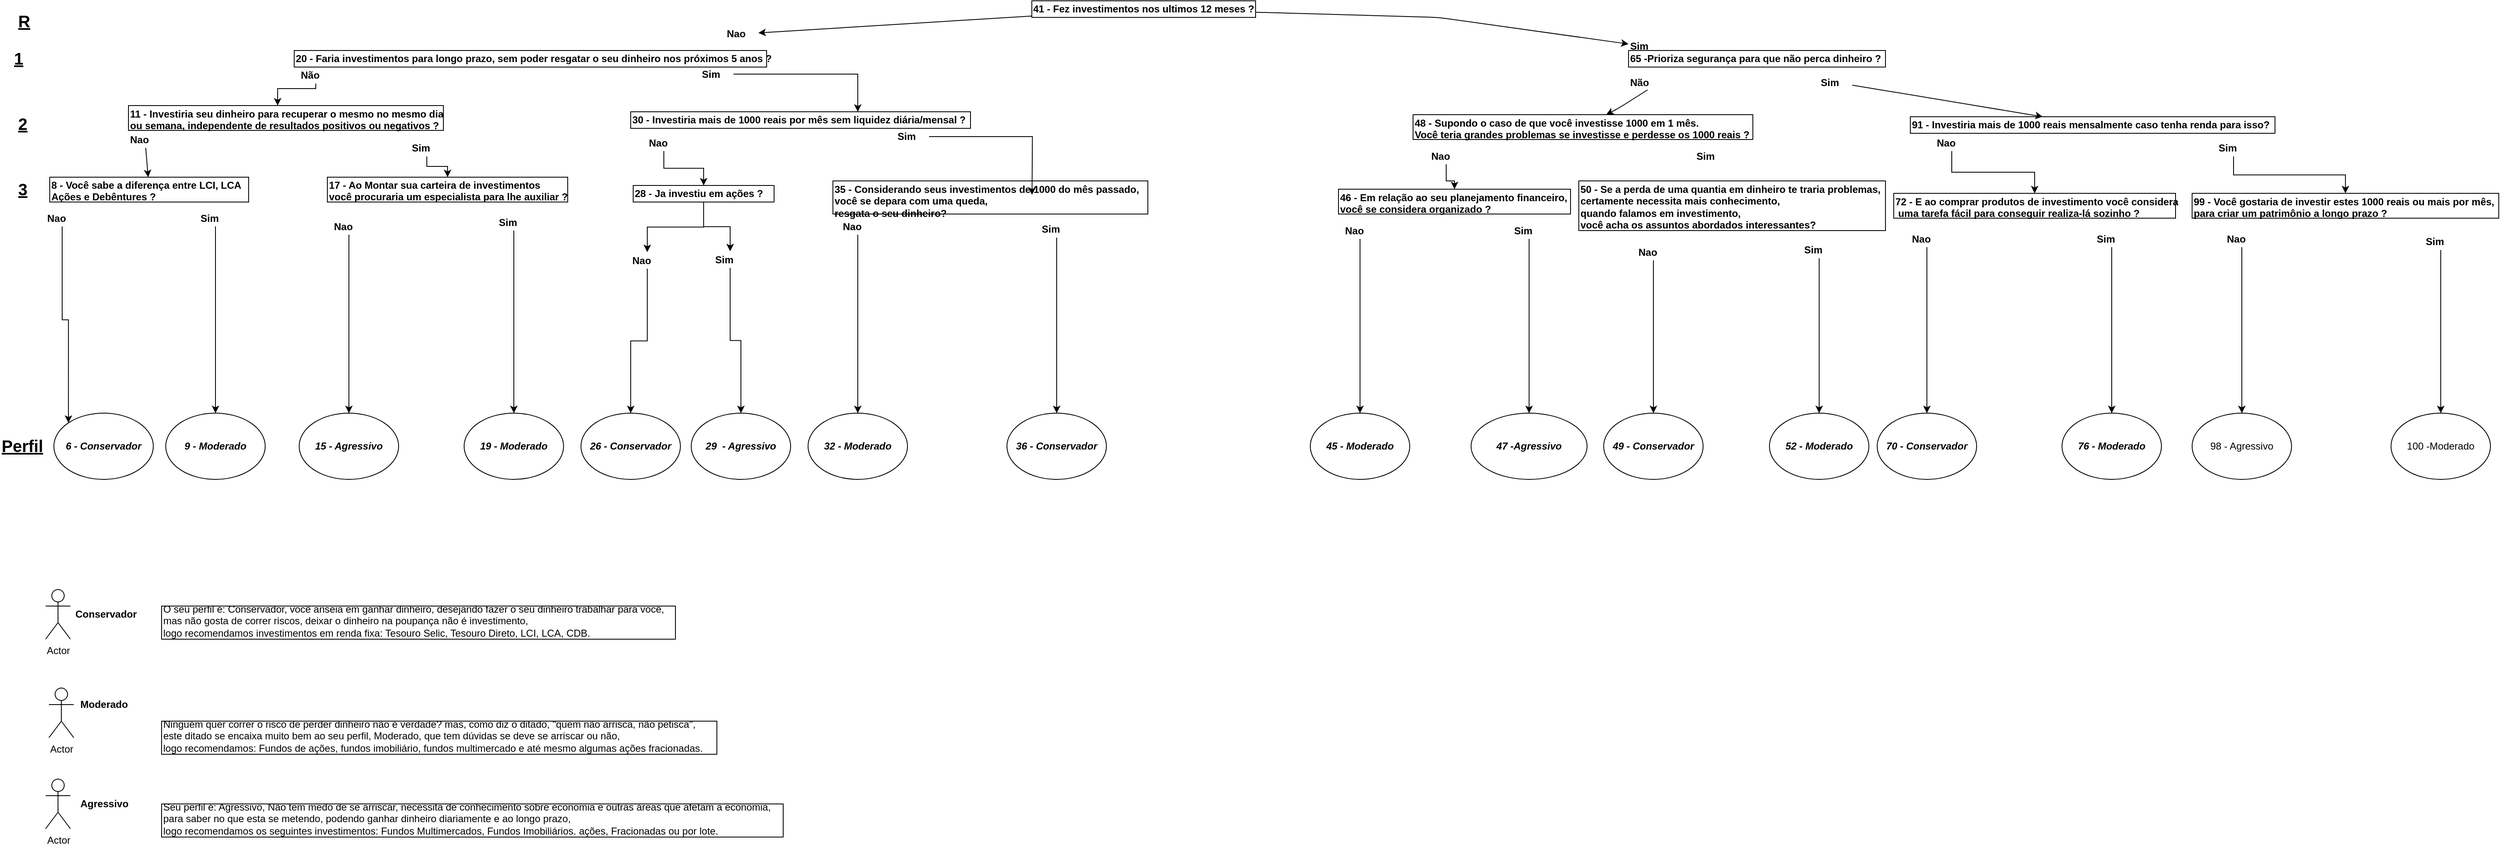 <mxfile version="12.2.7" type="device" pages="1"><diagram id="KDerakEoOM4nlkXJe_Xm" name="Page-1"><mxGraphModel dx="3207" dy="472" grid="1" gridSize="10" guides="1" tooltips="1" connect="1" arrows="1" fold="1" page="1" pageScale="1" pageWidth="827" pageHeight="1169" math="0" shadow="0"><root><mxCell id="0"/><mxCell id="1" parent="0"/><mxCell id="LzWQ5e19lsHIHOvpez_O-1" value="41 - Fez investimentos nos ultimos 12 meses ?" style="text;html=1;strokeColor=#000000;fillColor=none;align=center;verticalAlign=middle;whiteSpace=wrap;rounded=0;fontStyle=1" parent="1" vertex="1"><mxGeometry x="410" y="30" width="270" height="20" as="geometry"/></mxCell><mxCell id="LzWQ5e19lsHIHOvpez_O-3" value="Nao" style="text;html=1;resizable=0;points=[];autosize=1;align=left;verticalAlign=top;spacingTop=-4;fontStyle=1" parent="1" vertex="1"><mxGeometry x="40" y="60" width="40" height="20" as="geometry"/></mxCell><mxCell id="LzWQ5e19lsHIHOvpez_O-4" value="20 - Faria investimentos para longo prazo, sem poder resgatar o seu dinheiro nos próximos 5 anos ?" style="text;html=1;resizable=0;points=[];autosize=1;align=left;verticalAlign=top;spacingTop=-4;fontStyle=1;strokeColor=#000000;" parent="1" vertex="1"><mxGeometry x="-480" y="90" width="570" height="20" as="geometry"/></mxCell><mxCell id="LzWQ5e19lsHIHOvpez_O-7" value="&lt;span style=&quot;color: rgb(102 , 102 , 102) ; font-family: &amp;quot;open sans&amp;quot; , &amp;quot;arial&amp;quot; , sans-serif ; font-size: 14px ; white-space: normal ; background-color: rgb(255 , 255 , 255)&quot;&gt;&lt;br&gt;&lt;/span&gt;" style="text;html=1;resizable=0;points=[];autosize=1;align=left;verticalAlign=top;spacingTop=-4;fontStyle=1" parent="1" vertex="1"><mxGeometry x="170" y="80" width="20" height="20" as="geometry"/></mxCell><mxCell id="LzWQ5e19lsHIHOvpez_O-8" value="65 -Prioriza segurança para que não perca dinheiro ?&amp;nbsp;" style="text;html=1;resizable=0;points=[];autosize=1;align=left;verticalAlign=top;spacingTop=-4;fontStyle=1;strokeColor=#000000;" parent="1" vertex="1"><mxGeometry x="1130" y="90" width="310" height="20" as="geometry"/></mxCell><mxCell id="S6nIm_UH6iA6K7TN0HAT-10" style="edgeStyle=orthogonalEdgeStyle;rounded=0;orthogonalLoop=1;jettySize=auto;html=1;" parent="1" source="LzWQ5e19lsHIHOvpez_O-19" target="LzWQ5e19lsHIHOvpez_O-38" edge="1"><mxGeometry relative="1" as="geometry"/></mxCell><mxCell id="S6nIm_UH6iA6K7TN0HAT-11" style="edgeStyle=orthogonalEdgeStyle;rounded=0;orthogonalLoop=1;jettySize=auto;html=1;" parent="1" source="LzWQ5e19lsHIHOvpez_O-19" target="LzWQ5e19lsHIHOvpez_O-37" edge="1"><mxGeometry relative="1" as="geometry"/></mxCell><mxCell id="LzWQ5e19lsHIHOvpez_O-19" value="28 - Ja investiu em ações ?&amp;nbsp;" style="text;html=1;resizable=0;points=[];autosize=1;align=left;verticalAlign=top;spacingTop=-4;fontStyle=1;strokeColor=#000000;" parent="1" vertex="1"><mxGeometry x="-71" y="253" width="170" height="20" as="geometry"/></mxCell><mxCell id="LzWQ5e19lsHIHOvpez_O-33" value="Não&lt;br&gt;" style="text;html=1;resizable=0;points=[];autosize=1;align=left;verticalAlign=top;spacingTop=-4;fontStyle=1" parent="1" vertex="1"><mxGeometry x="1130" y="118.5" width="40" height="20" as="geometry"/></mxCell><mxCell id="S6nIm_UH6iA6K7TN0HAT-17" style="edgeStyle=orthogonalEdgeStyle;rounded=0;orthogonalLoop=1;jettySize=auto;html=1;" parent="1" source="LzWQ5e19lsHIHOvpez_O-34" target="LzWQ5e19lsHIHOvpez_O-49" edge="1"><mxGeometry relative="1" as="geometry"><Array as="points"><mxPoint x="200" y="118"/></Array></mxGeometry></mxCell><mxCell id="LzWQ5e19lsHIHOvpez_O-34" value="Sim&lt;br&gt;" style="text;html=1;resizable=0;points=[];autosize=1;align=left;verticalAlign=top;spacingTop=-4;fontStyle=1" parent="1" vertex="1"><mxGeometry x="10" y="108.5" width="40" height="20" as="geometry"/></mxCell><mxCell id="LzWQ5e19lsHIHOvpez_O-41" value="" style="edgeStyle=orthogonalEdgeStyle;rounded=0;orthogonalLoop=1;jettySize=auto;html=1;" parent="1" source="LzWQ5e19lsHIHOvpez_O-37" target="LzWQ5e19lsHIHOvpez_O-39" edge="1"><mxGeometry relative="1" as="geometry"/></mxCell><mxCell id="LzWQ5e19lsHIHOvpez_O-37" value="Sim&lt;br&gt;" style="text;html=1;resizable=0;points=[];autosize=1;align=left;verticalAlign=top;spacingTop=-4;fontStyle=1" parent="1" vertex="1"><mxGeometry x="26" y="332.5" width="40" height="20" as="geometry"/></mxCell><mxCell id="LzWQ5e19lsHIHOvpez_O-43" value="" style="edgeStyle=orthogonalEdgeStyle;rounded=0;orthogonalLoop=1;jettySize=auto;html=1;" parent="1" source="LzWQ5e19lsHIHOvpez_O-38" target="LzWQ5e19lsHIHOvpez_O-40" edge="1"><mxGeometry relative="1" as="geometry"><mxPoint x="-54.0" y="446.5" as="targetPoint"/></mxGeometry></mxCell><mxCell id="LzWQ5e19lsHIHOvpez_O-38" value="Nao&lt;br&gt;" style="text;html=1;resizable=0;points=[];autosize=1;align=left;verticalAlign=top;spacingTop=-4;fontStyle=1" parent="1" vertex="1"><mxGeometry x="-74" y="333.5" width="40" height="20" as="geometry"/></mxCell><mxCell id="LzWQ5e19lsHIHOvpez_O-39" value="29&amp;nbsp; - Agressivo" style="ellipse;whiteSpace=wrap;html=1;fontStyle=3" parent="1" vertex="1"><mxGeometry x="-1" y="528" width="120" height="80" as="geometry"/></mxCell><mxCell id="LzWQ5e19lsHIHOvpez_O-40" value="26 - Conservador" style="ellipse;whiteSpace=wrap;html=1;fontStyle=3" parent="1" vertex="1"><mxGeometry x="-134" y="528" width="120" height="80" as="geometry"/></mxCell><mxCell id="LzWQ5e19lsHIHOvpez_O-45" value="Sim&lt;br&gt;" style="text;html=1;resizable=0;points=[];autosize=1;align=left;verticalAlign=top;spacingTop=-4;fontStyle=1" parent="1" vertex="1"><mxGeometry x="1360" y="118.5" width="40" height="20" as="geometry"/></mxCell><mxCell id="S6nIm_UH6iA6K7TN0HAT-72" style="edgeStyle=orthogonalEdgeStyle;rounded=0;orthogonalLoop=1;jettySize=auto;html=1;fontSize=12;" parent="1" source="LzWQ5e19lsHIHOvpez_O-46" target="LzWQ5e19lsHIHOvpez_O-68" edge="1"><mxGeometry relative="1" as="geometry"><Array as="points"><mxPoint x="-454" y="136"/><mxPoint x="-500" y="136"/></Array></mxGeometry></mxCell><mxCell id="LzWQ5e19lsHIHOvpez_O-46" value="Não&lt;br&gt;" style="text;html=1;resizable=0;points=[];autosize=1;align=left;verticalAlign=top;spacingTop=-4;fontStyle=1" parent="1" vertex="1"><mxGeometry x="-474" y="110" width="40" height="20" as="geometry"/></mxCell><mxCell id="LzWQ5e19lsHIHOvpez_O-47" value="Sim&lt;br&gt;" style="text;html=1;resizable=0;points=[];autosize=1;align=left;verticalAlign=top;spacingTop=-4;fontStyle=1" parent="1" vertex="1"><mxGeometry x="1130" y="75" width="40" height="20" as="geometry"/></mxCell><mxCell id="LzWQ5e19lsHIHOvpez_O-49" value="30 - Investiria mais de 1000 reais por mês sem liquidez diária/mensal ?&amp;nbsp;" style="text;html=1;resizable=0;points=[];autosize=1;align=left;verticalAlign=top;spacingTop=-4;fontStyle=1;strokeColor=#000000;" parent="1" vertex="1"><mxGeometry x="-74" y="164" width="410" height="20" as="geometry"/></mxCell><mxCell id="S6nIm_UH6iA6K7TN0HAT-14" style="edgeStyle=orthogonalEdgeStyle;rounded=0;orthogonalLoop=1;jettySize=auto;html=1;entryX=0.718;entryY=0.044;entryDx=0;entryDy=0;entryPerimeter=0;" parent="1" source="LzWQ5e19lsHIHOvpez_O-51" edge="1"><mxGeometry relative="1" as="geometry"><mxPoint x="410.235" y="264.294" as="targetPoint"/></mxGeometry></mxCell><mxCell id="LzWQ5e19lsHIHOvpez_O-51" value="Sim&lt;br&gt;" style="text;html=1;resizable=0;points=[];autosize=1;align=left;verticalAlign=top;spacingTop=-4;fontStyle=1" parent="1" vertex="1"><mxGeometry x="246" y="184" width="40" height="20" as="geometry"/></mxCell><mxCell id="S6nIm_UH6iA6K7TN0HAT-12" style="edgeStyle=orthogonalEdgeStyle;rounded=0;orthogonalLoop=1;jettySize=auto;html=1;fontStyle=1" parent="1" source="LzWQ5e19lsHIHOvpez_O-52" target="LzWQ5e19lsHIHOvpez_O-19" edge="1"><mxGeometry relative="1" as="geometry"/></mxCell><mxCell id="LzWQ5e19lsHIHOvpez_O-52" value="Nao&lt;br&gt;" style="text;html=1;resizable=0;points=[];autosize=1;align=left;verticalAlign=top;spacingTop=-4;fontStyle=1" parent="1" vertex="1"><mxGeometry x="-54" y="191.5" width="40" height="20" as="geometry"/></mxCell><mxCell id="LzWQ5e19lsHIHOvpez_O-53" value="48 - Supondo o caso de que você investisse 1000 em 1 mês. &lt;br&gt;Você teria grandes problemas se investisse e perdesse os 1000 reais ?&amp;nbsp;" style="text;html=1;resizable=0;points=[];autosize=1;align=left;verticalAlign=top;spacingTop=-4;fontStyle=1;strokeColor=#000000;" parent="1" vertex="1"><mxGeometry x="870" y="167.5" width="410" height="30" as="geometry"/></mxCell><mxCell id="LzWQ5e19lsHIHOvpez_O-54" value="Sim&lt;br&gt;" style="text;html=1;resizable=0;points=[];autosize=1;align=left;verticalAlign=top;spacingTop=-4;fontStyle=1" parent="1" vertex="1"><mxGeometry x="1210" y="207.5" width="40" height="20" as="geometry"/></mxCell><mxCell id="S6nIm_UH6iA6K7TN0HAT-54" style="edgeStyle=orthogonalEdgeStyle;rounded=0;orthogonalLoop=1;jettySize=auto;html=1;fontSize=12;" parent="1" source="LzWQ5e19lsHIHOvpez_O-55" target="S6nIm_UH6iA6K7TN0HAT-53" edge="1"><mxGeometry relative="1" as="geometry"/></mxCell><mxCell id="LzWQ5e19lsHIHOvpez_O-55" value="Nao&lt;br&gt;" style="text;html=1;resizable=0;points=[];autosize=1;align=left;verticalAlign=top;spacingTop=-4;fontStyle=1" parent="1" vertex="1"><mxGeometry x="890" y="207.5" width="40" height="20" as="geometry"/></mxCell><mxCell id="LzWQ5e19lsHIHOvpez_O-56" value="47 -Agressivo" style="ellipse;whiteSpace=wrap;html=1;fontStyle=3" parent="1" vertex="1"><mxGeometry x="940" y="528" width="140" height="80" as="geometry"/></mxCell><mxCell id="LzWQ5e19lsHIHOvpez_O-57" value="45 - Moderado" style="ellipse;whiteSpace=wrap;html=1;fontStyle=3" parent="1" vertex="1"><mxGeometry x="746" y="528" width="120" height="80" as="geometry"/></mxCell><mxCell id="LzWQ5e19lsHIHOvpez_O-62" value="91 - Investiria mais de 1000 reais mensalmente caso tenha renda para isso?" style="text;html=1;resizable=0;points=[];autosize=1;align=left;verticalAlign=top;spacingTop=-4;fontStyle=1;strokeColor=#000000;" parent="1" vertex="1"><mxGeometry x="1470" y="170" width="440" height="20" as="geometry"/></mxCell><mxCell id="S6nIm_UH6iA6K7TN0HAT-80" style="edgeStyle=orthogonalEdgeStyle;rounded=0;orthogonalLoop=1;jettySize=auto;html=1;fontSize=12;" parent="1" source="LzWQ5e19lsHIHOvpez_O-64" target="S6nIm_UH6iA6K7TN0HAT-79" edge="1"><mxGeometry relative="1" as="geometry"/></mxCell><mxCell id="LzWQ5e19lsHIHOvpez_O-64" value="Sim&lt;br&gt;" style="text;html=1;resizable=0;points=[];autosize=1;align=left;verticalAlign=top;spacingTop=-4;fontStyle=1" parent="1" vertex="1"><mxGeometry x="1840" y="198" width="40" height="20" as="geometry"/></mxCell><mxCell id="S6nIm_UH6iA6K7TN0HAT-69" style="edgeStyle=orthogonalEdgeStyle;rounded=0;orthogonalLoop=1;jettySize=auto;html=1;fontSize=12;" parent="1" source="LzWQ5e19lsHIHOvpez_O-65" target="S6nIm_UH6iA6K7TN0HAT-68" edge="1"><mxGeometry relative="1" as="geometry"/></mxCell><mxCell id="LzWQ5e19lsHIHOvpez_O-65" value="Nao&lt;br&gt;" style="text;html=1;resizable=0;points=[];autosize=1;align=left;verticalAlign=top;spacingTop=-4;fontStyle=1" parent="1" vertex="1"><mxGeometry x="1500" y="191.5" width="40" height="20" as="geometry"/></mxCell><mxCell id="LzWQ5e19lsHIHOvpez_O-68" value="11 - Investiria seu dinheiro para recuperar o mesmo no mesmo dia&lt;br&gt;ou semana, independente de resultados positivos ou negativos ?" style="text;html=1;resizable=0;points=[];autosize=1;align=left;verticalAlign=top;spacingTop=-4;fontStyle=1;strokeColor=#000000;" parent="1" vertex="1"><mxGeometry x="-680" y="156.5" width="380" height="30" as="geometry"/></mxCell><mxCell id="S6nIm_UH6iA6K7TN0HAT-45" style="edgeStyle=orthogonalEdgeStyle;rounded=0;orthogonalLoop=1;jettySize=auto;html=1;fontSize=12;" parent="1" source="LzWQ5e19lsHIHOvpez_O-69" target="S6nIm_UH6iA6K7TN0HAT-42" edge="1"><mxGeometry relative="1" as="geometry"><Array as="points"><mxPoint x="-320" y="230"/><mxPoint x="-295" y="230"/></Array></mxGeometry></mxCell><mxCell id="LzWQ5e19lsHIHOvpez_O-69" value="Sim&lt;br&gt;" style="text;html=1;resizable=0;points=[];autosize=1;align=left;verticalAlign=top;spacingTop=-4;fontStyle=1" parent="1" vertex="1"><mxGeometry x="-340" y="198" width="40" height="20" as="geometry"/></mxCell><mxCell id="LzWQ5e19lsHIHOvpez_O-70" value="Nao&lt;br&gt;" style="text;html=1;resizable=0;points=[];autosize=1;align=left;verticalAlign=top;spacingTop=-4;fontStyle=1" parent="1" vertex="1"><mxGeometry x="-680" y="187.5" width="40" height="20" as="geometry"/></mxCell><mxCell id="LzWQ5e19lsHIHOvpez_O-72" value="9 - Moderado" style="ellipse;whiteSpace=wrap;html=1;fontStyle=3" parent="1" vertex="1"><mxGeometry x="-635" y="528" width="120" height="80" as="geometry"/></mxCell><mxCell id="LzWQ5e19lsHIHOvpez_O-73" value="6 - Conservador" style="ellipse;whiteSpace=wrap;html=1;fontStyle=3" parent="1" vertex="1"><mxGeometry x="-770" y="528" width="120" height="80" as="geometry"/></mxCell><mxCell id="S6nIm_UH6iA6K7TN0HAT-3" value="" style="endArrow=classic;html=1;" parent="1" source="LzWQ5e19lsHIHOvpez_O-1" target="LzWQ5e19lsHIHOvpez_O-3" edge="1"><mxGeometry width="50" height="50" relative="1" as="geometry"><mxPoint x="70" y="490" as="sourcePoint"/><mxPoint x="120" y="440" as="targetPoint"/></mxGeometry></mxCell><mxCell id="S6nIm_UH6iA6K7TN0HAT-4" value="" style="endArrow=classic;html=1;" parent="1" source="LzWQ5e19lsHIHOvpez_O-1" target="LzWQ5e19lsHIHOvpez_O-47" edge="1"><mxGeometry width="50" height="50" relative="1" as="geometry"><mxPoint x="70" y="490" as="sourcePoint"/><mxPoint x="120" y="440" as="targetPoint"/><Array as="points"><mxPoint x="900" y="50"/></Array></mxGeometry></mxCell><mxCell id="S6nIm_UH6iA6K7TN0HAT-6" value="" style="endArrow=classic;html=1;exitX=0.575;exitY=0.95;exitDx=0;exitDy=0;exitPerimeter=0;" parent="1" source="LzWQ5e19lsHIHOvpez_O-33" target="LzWQ5e19lsHIHOvpez_O-53" edge="1"><mxGeometry width="50" height="50" relative="1" as="geometry"><mxPoint x="1180" y="148.5" as="sourcePoint"/><mxPoint x="1615" y="238" as="targetPoint"/><Array as="points"><mxPoint x="1120" y="158.5"/></Array></mxGeometry></mxCell><mxCell id="S6nIm_UH6iA6K7TN0HAT-7" value="" style="endArrow=classic;html=1;" parent="1" source="LzWQ5e19lsHIHOvpez_O-45" target="LzWQ5e19lsHIHOvpez_O-62" edge="1"><mxGeometry width="50" height="50" relative="1" as="geometry"><mxPoint x="1410" y="277" as="sourcePoint"/><mxPoint x="1460" y="227" as="targetPoint"/></mxGeometry></mxCell><mxCell id="S6nIm_UH6iA6K7TN0HAT-13" value="35 - Considerando seus investimentos de 1000 do mês passado,&lt;br&gt;você se depara com uma queda, &lt;br&gt;resgata o seu dinheiro?&amp;nbsp;" style="text;html=1;resizable=0;points=[];autosize=1;align=left;verticalAlign=top;spacingTop=-4;fontStyle=1;strokeColor=#000000;" parent="1" vertex="1"><mxGeometry x="170" y="247.5" width="380" height="40" as="geometry"/></mxCell><mxCell id="S6nIm_UH6iA6K7TN0HAT-34" style="edgeStyle=orthogonalEdgeStyle;rounded=0;orthogonalLoop=1;jettySize=auto;html=1;fontSize=20;" parent="1" source="S6nIm_UH6iA6K7TN0HAT-15" target="S6nIm_UH6iA6K7TN0HAT-26" edge="1"><mxGeometry relative="1" as="geometry"/></mxCell><mxCell id="S6nIm_UH6iA6K7TN0HAT-15" value="Sim&lt;br&gt;" style="text;html=1;resizable=0;points=[];autosize=1;align=left;verticalAlign=top;spacingTop=-4;fontStyle=1" parent="1" vertex="1"><mxGeometry x="420" y="296" width="40" height="20" as="geometry"/></mxCell><mxCell id="S6nIm_UH6iA6K7TN0HAT-31" style="edgeStyle=orthogonalEdgeStyle;rounded=0;orthogonalLoop=1;jettySize=auto;html=1;fontSize=20;" parent="1" source="S6nIm_UH6iA6K7TN0HAT-16" target="S6nIm_UH6iA6K7TN0HAT-25" edge="1"><mxGeometry relative="1" as="geometry"/></mxCell><mxCell id="S6nIm_UH6iA6K7TN0HAT-16" value="Nao&lt;br&gt;" style="text;html=1;resizable=0;points=[];autosize=1;align=left;verticalAlign=top;spacingTop=-4;fontStyle=1" parent="1" vertex="1"><mxGeometry x="180" y="292.5" width="40" height="20" as="geometry"/></mxCell><mxCell id="S6nIm_UH6iA6K7TN0HAT-19" value="R&lt;br style=&quot;font-size: 20px;&quot;&gt;&lt;font style=&quot;font-size: 20px;&quot;&gt;&lt;span style=&quot;font-size: 20px;&quot;&gt;&lt;br style=&quot;font-size: 20px;&quot;&gt;&lt;/span&gt;&lt;/font&gt;" style="text;html=1;resizable=0;points=[];autosize=1;align=left;verticalAlign=top;spacingTop=-4;fontStyle=5;fontSize=20;" parent="1" vertex="1"><mxGeometry x="-815" y="40" width="20" height="30" as="geometry"/></mxCell><mxCell id="S6nIm_UH6iA6K7TN0HAT-20" value="1" style="text;html=1;resizable=0;points=[];autosize=1;align=left;verticalAlign=top;spacingTop=-4;fontSize=20;fontStyle=5" parent="1" vertex="1"><mxGeometry x="-820" y="85" width="30" height="30" as="geometry"/></mxCell><mxCell id="S6nIm_UH6iA6K7TN0HAT-21" value="&lt;b&gt;&lt;u&gt;2&lt;/u&gt;&lt;/b&gt;" style="text;html=1;resizable=0;points=[];autosize=1;align=left;verticalAlign=top;spacingTop=-4;fontSize=20;" parent="1" vertex="1"><mxGeometry x="-815" y="164" width="30" height="30" as="geometry"/></mxCell><mxCell id="S6nIm_UH6iA6K7TN0HAT-22" value="&lt;b&gt;&lt;u&gt;3&lt;/u&gt;&lt;/b&gt;" style="text;html=1;resizable=0;points=[];autosize=1;align=left;verticalAlign=top;spacingTop=-4;fontSize=20;" parent="1" vertex="1"><mxGeometry x="-815" y="243" width="30" height="30" as="geometry"/></mxCell><mxCell id="S6nIm_UH6iA6K7TN0HAT-24" value="Perfil" style="text;html=1;resizable=0;points=[];autosize=1;align=left;verticalAlign=top;spacingTop=-4;fontSize=20;fontStyle=5" parent="1" vertex="1"><mxGeometry x="-835" y="553" width="60" height="30" as="geometry"/></mxCell><mxCell id="S6nIm_UH6iA6K7TN0HAT-25" value="32 - Moderado" style="ellipse;whiteSpace=wrap;html=1;fontSize=12;fontStyle=3" parent="1" vertex="1"><mxGeometry x="140" y="528" width="120" height="80" as="geometry"/></mxCell><mxCell id="S6nIm_UH6iA6K7TN0HAT-26" value="36 - Conservador" style="ellipse;whiteSpace=wrap;html=1;fontSize=12;fontStyle=3" parent="1" vertex="1"><mxGeometry x="380" y="528" width="120" height="80" as="geometry"/></mxCell><mxCell id="S6nIm_UH6iA6K7TN0HAT-35" value="8 - Você sabe a diferença entre LCI, LCA&lt;br&gt;Ações e Debêntures ?&amp;nbsp;" style="text;html=1;resizable=0;points=[];autosize=1;align=left;verticalAlign=top;spacingTop=-4;fontSize=12;strokeColor=#000000;fontStyle=1" parent="1" vertex="1"><mxGeometry x="-775" y="243" width="240" height="30" as="geometry"/></mxCell><mxCell id="S6nIm_UH6iA6K7TN0HAT-36" value="" style="endArrow=classic;html=1;fontSize=12;" parent="1" source="LzWQ5e19lsHIHOvpez_O-70" target="S6nIm_UH6iA6K7TN0HAT-35" edge="1"><mxGeometry width="50" height="50" relative="1" as="geometry"><mxPoint x="-720" y="316" as="sourcePoint"/><mxPoint x="-670" y="266" as="targetPoint"/></mxGeometry></mxCell><mxCell id="S6nIm_UH6iA6K7TN0HAT-41" style="edgeStyle=orthogonalEdgeStyle;rounded=0;orthogonalLoop=1;jettySize=auto;html=1;fontSize=12;" parent="1" source="S6nIm_UH6iA6K7TN0HAT-37" target="LzWQ5e19lsHIHOvpez_O-72" edge="1"><mxGeometry relative="1" as="geometry"/></mxCell><mxCell id="S6nIm_UH6iA6K7TN0HAT-37" value="Sim&lt;br&gt;" style="text;html=1;resizable=0;points=[];autosize=1;align=left;verticalAlign=top;spacingTop=-4;fontSize=12;fontStyle=1" parent="1" vertex="1"><mxGeometry x="-595" y="282.5" width="40" height="20" as="geometry"/></mxCell><mxCell id="S6nIm_UH6iA6K7TN0HAT-39" style="edgeStyle=orthogonalEdgeStyle;rounded=0;orthogonalLoop=1;jettySize=auto;html=1;entryX=0;entryY=0;entryDx=0;entryDy=0;fontSize=12;" parent="1" source="S6nIm_UH6iA6K7TN0HAT-38" target="LzWQ5e19lsHIHOvpez_O-73" edge="1"><mxGeometry relative="1" as="geometry"/></mxCell><mxCell id="S6nIm_UH6iA6K7TN0HAT-38" value="Nao&lt;br&gt;" style="text;html=1;resizable=0;points=[];autosize=1;align=left;verticalAlign=top;spacingTop=-4;fontSize=12;fontStyle=1" parent="1" vertex="1"><mxGeometry x="-780" y="282.5" width="40" height="20" as="geometry"/></mxCell><mxCell id="S6nIm_UH6iA6K7TN0HAT-42" value="17 - Ao Montar sua carteira de investimentos &lt;br&gt;você procuraria um especialista para lhe auxiliar ?&amp;nbsp;" style="text;html=1;resizable=0;points=[];autosize=1;align=left;verticalAlign=top;spacingTop=-4;fontSize=12;strokeColor=#000000;fontStyle=1" parent="1" vertex="1"><mxGeometry x="-440" y="243" width="290" height="30" as="geometry"/></mxCell><mxCell id="S6nIm_UH6iA6K7TN0HAT-52" value="" style="edgeStyle=orthogonalEdgeStyle;rounded=0;orthogonalLoop=1;jettySize=auto;html=1;fontSize=12;" parent="1" source="S6nIm_UH6iA6K7TN0HAT-46" target="S6nIm_UH6iA6K7TN0HAT-48" edge="1"><mxGeometry relative="1" as="geometry"><mxPoint x="-210" y="410" as="targetPoint"/></mxGeometry></mxCell><mxCell id="S6nIm_UH6iA6K7TN0HAT-46" value="Sim&lt;br&gt;" style="text;html=1;resizable=0;points=[];autosize=1;align=left;verticalAlign=top;spacingTop=-4;fontSize=12;fontStyle=1" parent="1" vertex="1"><mxGeometry x="-235" y="287.5" width="40" height="20" as="geometry"/></mxCell><mxCell id="S6nIm_UH6iA6K7TN0HAT-50" style="edgeStyle=orthogonalEdgeStyle;rounded=0;orthogonalLoop=1;jettySize=auto;html=1;fontSize=12;" parent="1" source="S6nIm_UH6iA6K7TN0HAT-47" target="S6nIm_UH6iA6K7TN0HAT-49" edge="1"><mxGeometry relative="1" as="geometry"/></mxCell><mxCell id="S6nIm_UH6iA6K7TN0HAT-47" value="Nao" style="text;html=1;resizable=0;points=[];autosize=1;align=left;verticalAlign=top;spacingTop=-4;fontSize=12;fontStyle=1" parent="1" vertex="1"><mxGeometry x="-434" y="292.5" width="40" height="20" as="geometry"/></mxCell><mxCell id="S6nIm_UH6iA6K7TN0HAT-48" value="19 - Moderado" style="ellipse;whiteSpace=wrap;html=1;strokeColor=#000000;fontSize=12;fontStyle=3" parent="1" vertex="1"><mxGeometry x="-275" y="528" width="120" height="80" as="geometry"/></mxCell><mxCell id="S6nIm_UH6iA6K7TN0HAT-49" value="15 - Agressivo" style="ellipse;whiteSpace=wrap;html=1;strokeColor=#000000;fontSize=12;fontStyle=3" parent="1" vertex="1"><mxGeometry x="-474" y="528" width="120" height="80" as="geometry"/></mxCell><mxCell id="S6nIm_UH6iA6K7TN0HAT-53" value="46 - Em relação ao seu planejamento financeiro, &lt;br&gt;você se considera organizado ?" style="text;html=1;resizable=0;points=[];autosize=1;align=left;verticalAlign=top;spacingTop=-4;fontSize=12;strokeColor=#000000;fontStyle=1" parent="1" vertex="1"><mxGeometry x="780" y="257.5" width="280" height="30" as="geometry"/></mxCell><mxCell id="S6nIm_UH6iA6K7TN0HAT-57" style="edgeStyle=orthogonalEdgeStyle;rounded=0;orthogonalLoop=1;jettySize=auto;html=1;fontSize=12;" parent="1" source="S6nIm_UH6iA6K7TN0HAT-55" target="LzWQ5e19lsHIHOvpez_O-56" edge="1"><mxGeometry relative="1" as="geometry"/></mxCell><mxCell id="S6nIm_UH6iA6K7TN0HAT-55" value="Sim&lt;br&gt;" style="text;html=1;resizable=0;points=[];autosize=1;align=left;verticalAlign=top;spacingTop=-4;fontSize=12;fontStyle=1" parent="1" vertex="1"><mxGeometry x="990" y="297.5" width="40" height="20" as="geometry"/></mxCell><mxCell id="S6nIm_UH6iA6K7TN0HAT-58" style="edgeStyle=orthogonalEdgeStyle;rounded=0;orthogonalLoop=1;jettySize=auto;html=1;fontSize=12;" parent="1" source="S6nIm_UH6iA6K7TN0HAT-56" target="LzWQ5e19lsHIHOvpez_O-57" edge="1"><mxGeometry relative="1" as="geometry"/></mxCell><mxCell id="S6nIm_UH6iA6K7TN0HAT-56" value="Nao&lt;br&gt;" style="text;html=1;resizable=0;points=[];autosize=1;align=left;verticalAlign=top;spacingTop=-4;fontSize=12;fontStyle=1" parent="1" vertex="1"><mxGeometry x="786" y="297.5" width="40" height="20" as="geometry"/></mxCell><mxCell id="S6nIm_UH6iA6K7TN0HAT-59" value="50 - Se a perda de uma quantia em dinheiro te traria problemas, &lt;br&gt;certamente necessita mais conhecimento, &lt;br&gt;quando falamos em investimento, &lt;br&gt;você acha os assuntos abordados interessantes?&amp;nbsp;" style="text;html=1;resizable=0;points=[];autosize=1;align=left;verticalAlign=top;spacingTop=-4;fontSize=12;fontStyle=1;strokeColor=#000000;" parent="1" vertex="1"><mxGeometry x="1070" y="247.5" width="370" height="60" as="geometry"/></mxCell><mxCell id="S6nIm_UH6iA6K7TN0HAT-67" style="edgeStyle=orthogonalEdgeStyle;rounded=0;orthogonalLoop=1;jettySize=auto;html=1;fontSize=12;" parent="1" source="S6nIm_UH6iA6K7TN0HAT-60" target="S6nIm_UH6iA6K7TN0HAT-62" edge="1"><mxGeometry relative="1" as="geometry"/></mxCell><mxCell id="S6nIm_UH6iA6K7TN0HAT-60" value="Sim&lt;br&gt;" style="text;html=1;resizable=0;points=[];autosize=1;align=left;verticalAlign=top;spacingTop=-4;fontSize=12;fontStyle=1" parent="1" vertex="1"><mxGeometry x="1340" y="321" width="40" height="20" as="geometry"/></mxCell><mxCell id="S6nIm_UH6iA6K7TN0HAT-66" style="edgeStyle=orthogonalEdgeStyle;rounded=0;orthogonalLoop=1;jettySize=auto;html=1;fontSize=12;" parent="1" source="S6nIm_UH6iA6K7TN0HAT-61" target="S6nIm_UH6iA6K7TN0HAT-63" edge="1"><mxGeometry relative="1" as="geometry"/></mxCell><mxCell id="S6nIm_UH6iA6K7TN0HAT-61" value="Nao&lt;br&gt;" style="text;html=1;resizable=0;points=[];autosize=1;align=left;verticalAlign=top;spacingTop=-4;fontSize=12;fontStyle=1" parent="1" vertex="1"><mxGeometry x="1140" y="323.5" width="40" height="20" as="geometry"/></mxCell><mxCell id="S6nIm_UH6iA6K7TN0HAT-62" value="52 - Moderado" style="ellipse;whiteSpace=wrap;html=1;strokeColor=#000000;fontSize=12;fontStyle=3" parent="1" vertex="1"><mxGeometry x="1300" y="528" width="120" height="80" as="geometry"/></mxCell><mxCell id="S6nIm_UH6iA6K7TN0HAT-63" value="49 - Conservador" style="ellipse;whiteSpace=wrap;html=1;strokeColor=#000000;fontSize=12;fontStyle=3" parent="1" vertex="1"><mxGeometry x="1100" y="528" width="120" height="80" as="geometry"/></mxCell><mxCell id="S6nIm_UH6iA6K7TN0HAT-68" value="72 - E ao comprar produtos de investimento você considera&lt;br&gt;&amp;nbsp;uma tarefa fácil para conseguir realiza-lá sozinho ?" style="text;html=1;resizable=0;points=[];autosize=1;align=left;verticalAlign=top;spacingTop=-4;fontSize=12;fontStyle=1;strokeColor=#000000;" parent="1" vertex="1"><mxGeometry x="1450" y="262.5" width="340" height="30" as="geometry"/></mxCell><mxCell id="S6nIm_UH6iA6K7TN0HAT-78" style="edgeStyle=orthogonalEdgeStyle;rounded=0;orthogonalLoop=1;jettySize=auto;html=1;fontSize=12;" parent="1" source="S6nIm_UH6iA6K7TN0HAT-70" target="S6nIm_UH6iA6K7TN0HAT-74" edge="1"><mxGeometry relative="1" as="geometry"/></mxCell><mxCell id="S6nIm_UH6iA6K7TN0HAT-70" value="Sim&lt;br&gt;" style="text;html=1;resizable=0;points=[];autosize=1;align=left;verticalAlign=top;spacingTop=-4;fontSize=12;fontStyle=1" parent="1" vertex="1"><mxGeometry x="1693" y="307.5" width="40" height="20" as="geometry"/></mxCell><mxCell id="S6nIm_UH6iA6K7TN0HAT-75" style="edgeStyle=orthogonalEdgeStyle;rounded=0;orthogonalLoop=1;jettySize=auto;html=1;fontSize=12;" parent="1" source="S6nIm_UH6iA6K7TN0HAT-71" target="S6nIm_UH6iA6K7TN0HAT-73" edge="1"><mxGeometry relative="1" as="geometry"/></mxCell><mxCell id="S6nIm_UH6iA6K7TN0HAT-71" value="Nao&lt;br&gt;" style="text;html=1;resizable=0;points=[];autosize=1;align=left;verticalAlign=top;spacingTop=-4;fontSize=12;fontStyle=1" parent="1" vertex="1"><mxGeometry x="1470" y="307.5" width="40" height="20" as="geometry"/></mxCell><mxCell id="S6nIm_UH6iA6K7TN0HAT-73" value="70 - Conservador" style="ellipse;whiteSpace=wrap;html=1;strokeColor=#000000;fontSize=12;fontStyle=3" parent="1" vertex="1"><mxGeometry x="1430" y="528" width="120" height="80" as="geometry"/></mxCell><mxCell id="S6nIm_UH6iA6K7TN0HAT-74" value="76 - Moderado" style="ellipse;whiteSpace=wrap;html=1;strokeColor=#000000;fontSize=12;fontStyle=3" parent="1" vertex="1"><mxGeometry x="1653" y="528" width="120" height="80" as="geometry"/></mxCell><mxCell id="S6nIm_UH6iA6K7TN0HAT-79" value="99 - Você gostaria de investir estes 1000 reais ou mais por mês, &lt;br&gt;para criar um patrimônio a longo prazo ?" style="text;html=1;resizable=0;points=[];autosize=1;align=left;verticalAlign=top;spacingTop=-4;fontSize=12;fontStyle=1;strokeColor=#000000;" parent="1" vertex="1"><mxGeometry x="1810" y="262.5" width="370" height="30" as="geometry"/></mxCell><mxCell id="S6nIm_UH6iA6K7TN0HAT-88" style="edgeStyle=orthogonalEdgeStyle;rounded=0;orthogonalLoop=1;jettySize=auto;html=1;fontSize=12;" parent="1" source="S6nIm_UH6iA6K7TN0HAT-81" target="S6nIm_UH6iA6K7TN0HAT-83" edge="1"><mxGeometry relative="1" as="geometry"/></mxCell><mxCell id="S6nIm_UH6iA6K7TN0HAT-81" value="Nao&lt;br&gt;" style="text;html=1;resizable=0;points=[];autosize=1;align=left;verticalAlign=top;spacingTop=-4;fontSize=12;fontStyle=1" parent="1" vertex="1"><mxGeometry x="1850" y="307.5" width="40" height="20" as="geometry"/></mxCell><mxCell id="S6nIm_UH6iA6K7TN0HAT-85" style="edgeStyle=orthogonalEdgeStyle;rounded=0;orthogonalLoop=1;jettySize=auto;html=1;fontSize=12;" parent="1" source="S6nIm_UH6iA6K7TN0HAT-82" target="S6nIm_UH6iA6K7TN0HAT-84" edge="1"><mxGeometry relative="1" as="geometry"/></mxCell><mxCell id="S6nIm_UH6iA6K7TN0HAT-82" value="Sim&lt;br&gt;" style="text;html=1;resizable=0;points=[];autosize=1;align=left;verticalAlign=top;spacingTop=-4;fontSize=12;fontStyle=1" parent="1" vertex="1"><mxGeometry x="2090" y="311" width="40" height="20" as="geometry"/></mxCell><mxCell id="S6nIm_UH6iA6K7TN0HAT-83" value="98 - Agressivo" style="ellipse;whiteSpace=wrap;html=1;strokeColor=#000000;fontSize=12;" parent="1" vertex="1"><mxGeometry x="1810" y="528" width="120" height="80" as="geometry"/></mxCell><mxCell id="S6nIm_UH6iA6K7TN0HAT-84" value="100 -Moderado" style="ellipse;whiteSpace=wrap;html=1;strokeColor=#000000;fontSize=12;" parent="1" vertex="1"><mxGeometry x="2050" y="528" width="120" height="80" as="geometry"/></mxCell><mxCell id="S6nIm_UH6iA6K7TN0HAT-89" value="Conservador" style="text;html=1;resizable=0;points=[];autosize=1;align=left;verticalAlign=top;spacingTop=-4;fontSize=12;fontStyle=1" parent="1" vertex="1"><mxGeometry x="-746" y="761" width="80" height="20" as="geometry"/></mxCell><mxCell id="S6nIm_UH6iA6K7TN0HAT-90" value="Actor" style="shape=umlActor;verticalLabelPosition=bottom;labelBackgroundColor=#ffffff;verticalAlign=top;html=1;outlineConnect=0;strokeColor=#000000;fontSize=12;" parent="1" vertex="1"><mxGeometry x="-780" y="741" width="30" height="60" as="geometry"/></mxCell><mxCell id="S6nIm_UH6iA6K7TN0HAT-94" value="O seu perfil é: Conservador, você anseia em ganhar dinheiro, desejando fazer o seu dinheiro trabalhar para você, &lt;br&gt;mas não gosta de correr riscos, deixar o dinheiro na poupança não é investimento, &lt;br&gt;logo recomendamos investimentos em renda fixa: Tesouro Selic, Tesouro Direto, LCI, LCA, CDB." style="text;html=1;resizable=0;points=[];autosize=1;align=left;verticalAlign=middle;spacingTop=-4;fontSize=12;strokeColor=#000000;strokeWidth=1;" parent="1" vertex="1"><mxGeometry x="-640" y="761" width="620" height="40" as="geometry"/></mxCell><mxCell id="S6nIm_UH6iA6K7TN0HAT-95" value="Moderado" style="text;html=1;resizable=0;points=[];autosize=1;align=left;verticalAlign=top;spacingTop=-4;fontSize=12;fontStyle=1" parent="1" vertex="1"><mxGeometry x="-740" y="870" width="70" height="20" as="geometry"/></mxCell><mxCell id="S6nIm_UH6iA6K7TN0HAT-96" value="Actor" style="shape=umlActor;verticalLabelPosition=bottom;labelBackgroundColor=#ffffff;verticalAlign=top;html=1;outlineConnect=0;strokeColor=#000000;strokeWidth=1;fontSize=12;" parent="1" vertex="1"><mxGeometry x="-776" y="860" width="30" height="60" as="geometry"/></mxCell><mxCell id="S6nIm_UH6iA6K7TN0HAT-97" value="Ninguém quer correr o risco de perder dinheiro não é verdade? mas, como diz o ditado, &quot;quem não arrisca, não petisca&quot;, &lt;br&gt;este ditado se encaixa muito bem ao seu perfil, Moderado, que tem dúvidas se deve se arriscar ou não, &lt;br&gt;logo recomendamos: Fundos de ações, fundos imobiliário, fundos multimercado e até mesmo algumas ações fracionadas." style="text;html=1;resizable=0;points=[];autosize=1;align=left;verticalAlign=middle;spacingTop=-4;fontSize=12;strokeColor=#000000;horizontal=1;" parent="1" vertex="1"><mxGeometry x="-640" y="900" width="670" height="40" as="geometry"/></mxCell><mxCell id="S6nIm_UH6iA6K7TN0HAT-98" value="Agressivo&lt;br&gt;" style="text;html=1;resizable=0;points=[];autosize=1;align=left;verticalAlign=top;spacingTop=-4;fontSize=12;fontStyle=1" parent="1" vertex="1"><mxGeometry x="-740" y="990" width="70" height="20" as="geometry"/></mxCell><mxCell id="S6nIm_UH6iA6K7TN0HAT-99" value="Actor" style="shape=umlActor;verticalLabelPosition=bottom;labelBackgroundColor=#ffffff;verticalAlign=top;html=1;outlineConnect=0;strokeColor=#000000;strokeWidth=1;fontSize=12;align=left;" parent="1" vertex="1"><mxGeometry x="-780" y="970" width="30" height="60" as="geometry"/></mxCell><mxCell id="S6nIm_UH6iA6K7TN0HAT-100" value="Seu perfil é: Agressivo, Não tem medo de se arriscar, necessita de conhecimento sobre economia e outras áreas que afetam a economia,&lt;br&gt;para saber no que esta se metendo, podendo ganhar dinheiro diariamente e ao longo prazo, &lt;br&gt;logo recomendamos os seguintes investimentos: Fundos Multimercados, Fundos Imobiliários. ações, Fracionadas ou por lote." style="text;html=1;resizable=0;points=[];autosize=1;align=left;verticalAlign=middle;spacingTop=-4;fontSize=12;strokeColor=#000000;" parent="1" vertex="1"><mxGeometry x="-640" y="1000" width="750" height="40" as="geometry"/></mxCell></root></mxGraphModel></diagram></mxfile>